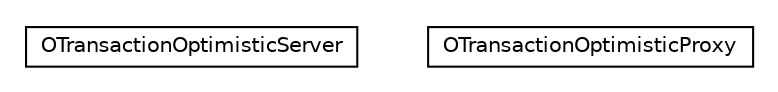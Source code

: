 #!/usr/local/bin/dot
#
# Class diagram 
# Generated by UMLGraph version R5_6-24-gf6e263 (http://www.umlgraph.org/)
#

digraph G {
	edge [fontname="Helvetica",fontsize=10,labelfontname="Helvetica",labelfontsize=10];
	node [fontname="Helvetica",fontsize=10,shape=plaintext];
	nodesep=0.25;
	ranksep=0.5;
	// com.orientechnologies.orient.server.tx.OTransactionOptimisticServer
	c581375 [label=<<table title="com.orientechnologies.orient.server.tx.OTransactionOptimisticServer" border="0" cellborder="1" cellspacing="0" cellpadding="2" port="p" href="./OTransactionOptimisticServer.html">
		<tr><td><table border="0" cellspacing="0" cellpadding="1">
<tr><td align="center" balign="center"> OTransactionOptimisticServer </td></tr>
		</table></td></tr>
		</table>>, URL="./OTransactionOptimisticServer.html", fontname="Helvetica", fontcolor="black", fontsize=10.0];
	// com.orientechnologies.orient.server.tx.OTransactionOptimisticProxy
	c581376 [label=<<table title="com.orientechnologies.orient.server.tx.OTransactionOptimisticProxy" border="0" cellborder="1" cellspacing="0" cellpadding="2" port="p" href="./OTransactionOptimisticProxy.html">
		<tr><td><table border="0" cellspacing="0" cellpadding="1">
<tr><td align="center" balign="center"> OTransactionOptimisticProxy </td></tr>
		</table></td></tr>
		</table>>, URL="./OTransactionOptimisticProxy.html", fontname="Helvetica", fontcolor="black", fontsize=10.0];
}

